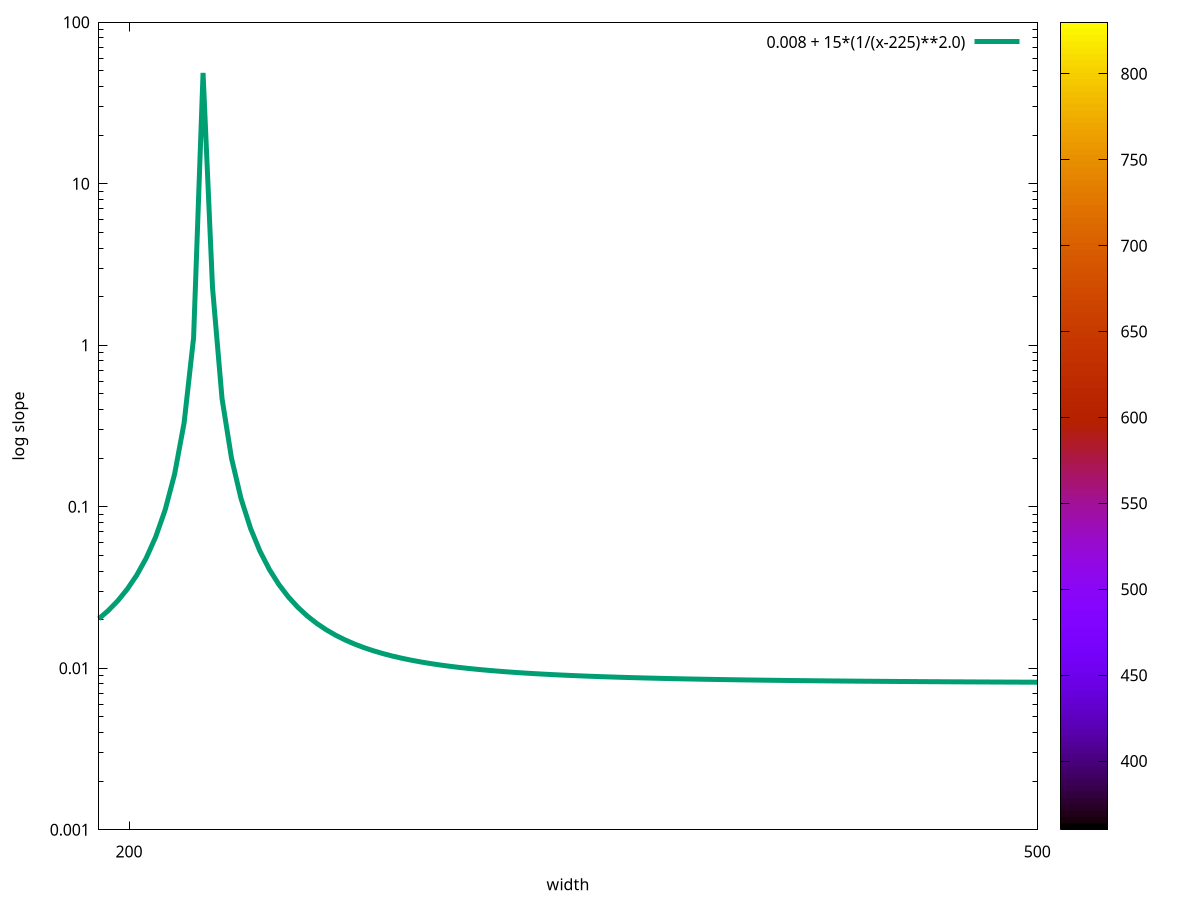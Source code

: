 # plot width vs slope:
set term pdf
set output "scatter.pdf"
set xtics ("200" 200,"500" 500)
set yrange [0.001:100]
set xrange [190:500]
set cbrange [360:830]
set xlabel 'width'
set ylabel 'log slope'
set logscale y
# plot 'dat' u 2:3:1 w p ls 7 ps 0.5 palette z
plot 'dat' u 2:3:1 w p ls 7 ps 0.5 palette z, 0.008 + 15*(1/(x-225)**2.0) lw 5

